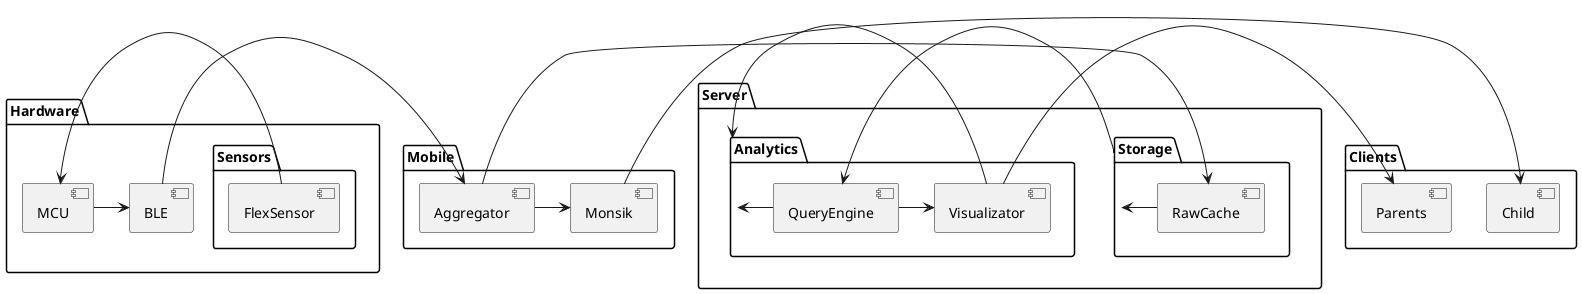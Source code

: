 @startuml
skinparam componentStyle uml2

package Hardware {
    component MCU
    component BLE

    package Sensors {
        [FlexSensor] -> [MCU]
    }

    [MCU] -> [BLE]
}

package Mobile {
    [BLE] -> [Aggregator]
    [Aggregator] -> [Monsik]
}

package Server {
    package Storage {
        [Aggregator] -> [RawCache]
        [RawCache] -> [Storage]
    }
    package Analytics {
        [Storage] -> [QueryEngine]
        [QueryEngine] -> [Visualizator]
    }
}

package Clients {
    [Child] <- [Monsik]

    [Parents] <- [Visualizator]

    [Analytics] <- [QueryEngine]
    [Analytics] <- [Visualizator]
}

@enduml
